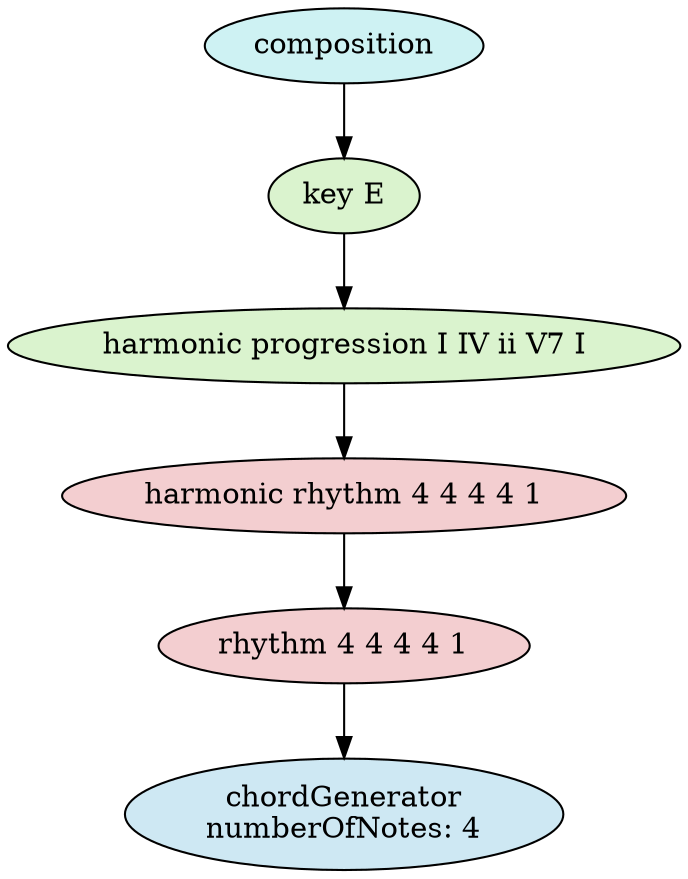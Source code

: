 digraph compositionModel {
    graph [ordering="out"];
    n0 [fillcolor="#cef2f3",style="filled",label="composition"];
    n1 [fillcolor="#daf3ce",style="filled",label="key E"];
    n0 -> n1;
    n2 [fillcolor="#daf3ce",style="filled",label="harmonic progression I IV ii V7 I"];
    n1 -> n2;
    n3 [fillcolor="#f3ced0",style="filled",label="harmonic rhythm 4 4 4 4 1"];
    n2 -> n3;
    n4 [fillcolor="#f3ced0",style="filled",label="rhythm 4 4 4 4 1"];
    n3 -> n4;
    n5 [fillcolor="#cee8f3",style="filled",label="chordGenerator
numberOfNotes: 4"];
    n4 -> n5;
}